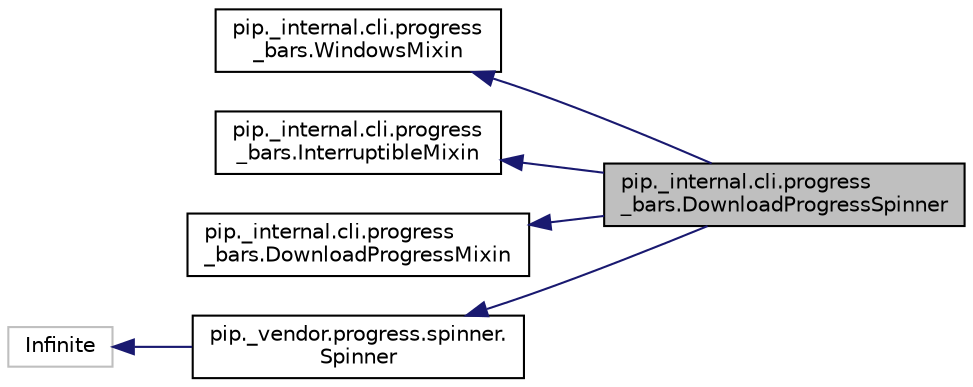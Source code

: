 digraph "pip._internal.cli.progress_bars.DownloadProgressSpinner"
{
 // LATEX_PDF_SIZE
  edge [fontname="Helvetica",fontsize="10",labelfontname="Helvetica",labelfontsize="10"];
  node [fontname="Helvetica",fontsize="10",shape=record];
  rankdir="LR";
  Node1 [label="pip._internal.cli.progress\l_bars.DownloadProgressSpinner",height=0.2,width=0.4,color="black", fillcolor="grey75", style="filled", fontcolor="black",tooltip=" "];
  Node2 -> Node1 [dir="back",color="midnightblue",fontsize="10",style="solid",fontname="Helvetica"];
  Node2 [label="pip._internal.cli.progress\l_bars.WindowsMixin",height=0.2,width=0.4,color="black", fillcolor="white", style="filled",URL="$d3/d4d/classpip_1_1__internal_1_1cli_1_1progress__bars_1_1_windows_mixin.html",tooltip=" "];
  Node3 -> Node1 [dir="back",color="midnightblue",fontsize="10",style="solid",fontname="Helvetica"];
  Node3 [label="pip._internal.cli.progress\l_bars.InterruptibleMixin",height=0.2,width=0.4,color="black", fillcolor="white", style="filled",URL="$d0/d2a/classpip_1_1__internal_1_1cli_1_1progress__bars_1_1_interruptible_mixin.html",tooltip=" "];
  Node4 -> Node1 [dir="back",color="midnightblue",fontsize="10",style="solid",fontname="Helvetica"];
  Node4 [label="pip._internal.cli.progress\l_bars.DownloadProgressMixin",height=0.2,width=0.4,color="black", fillcolor="white", style="filled",URL="$df/d54/classpip_1_1__internal_1_1cli_1_1progress__bars_1_1_download_progress_mixin.html",tooltip=" "];
  Node5 -> Node1 [dir="back",color="midnightblue",fontsize="10",style="solid",fontname="Helvetica"];
  Node5 [label="pip._vendor.progress.spinner.\lSpinner",height=0.2,width=0.4,color="black", fillcolor="white", style="filled",URL="$d0/d7f/classpip_1_1__vendor_1_1progress_1_1spinner_1_1_spinner.html",tooltip=" "];
  Node6 -> Node5 [dir="back",color="midnightblue",fontsize="10",style="solid",fontname="Helvetica"];
  Node6 [label="Infinite",height=0.2,width=0.4,color="grey75", fillcolor="white", style="filled",tooltip=" "];
}
